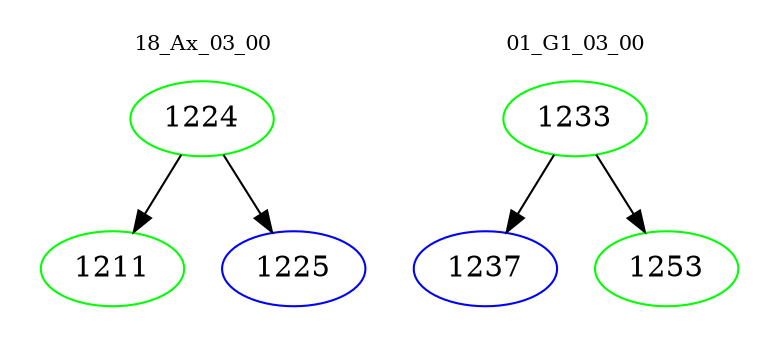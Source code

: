 digraph{
subgraph cluster_0 {
color = white
label = "18_Ax_03_00";
fontsize=10;
T0_1224 [label="1224", color="green"]
T0_1224 -> T0_1211 [color="black"]
T0_1211 [label="1211", color="green"]
T0_1224 -> T0_1225 [color="black"]
T0_1225 [label="1225", color="blue"]
}
subgraph cluster_1 {
color = white
label = "01_G1_03_00";
fontsize=10;
T1_1233 [label="1233", color="green"]
T1_1233 -> T1_1237 [color="black"]
T1_1237 [label="1237", color="blue"]
T1_1233 -> T1_1253 [color="black"]
T1_1253 [label="1253", color="green"]
}
}
